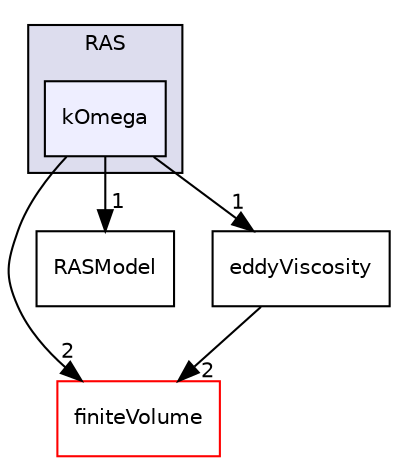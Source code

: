 digraph "src/TurbulenceModels/turbulenceModels/RAS/kOmega" {
  bgcolor=transparent;
  compound=true
  node [ fontsize="10", fontname="Helvetica"];
  edge [ labelfontsize="10", labelfontname="Helvetica"];
  subgraph clusterdir_adfb94148fb30832cafb0debb79458ba {
    graph [ bgcolor="#ddddee", pencolor="black", label="RAS" fontname="Helvetica", fontsize="10", URL="dir_adfb94148fb30832cafb0debb79458ba.html"]
  dir_b789ab196b83def530222ba4d6ce61d2 [shape=box, label="kOmega", style="filled", fillcolor="#eeeeff", pencolor="black", URL="dir_b789ab196b83def530222ba4d6ce61d2.html"];
  }
  dir_9bd15774b555cf7259a6fa18f99fe99b [shape=box label="finiteVolume" color="red" URL="dir_9bd15774b555cf7259a6fa18f99fe99b.html"];
  dir_695988d4b6a6c12df1635b93ccab0d53 [shape=box label="RASModel" URL="dir_695988d4b6a6c12df1635b93ccab0d53.html"];
  dir_2ce9cd11231736fb615d4764f347b0fd [shape=box label="eddyViscosity" URL="dir_2ce9cd11231736fb615d4764f347b0fd.html"];
  dir_b789ab196b83def530222ba4d6ce61d2->dir_9bd15774b555cf7259a6fa18f99fe99b [headlabel="2", labeldistance=1.5 headhref="dir_003173_000898.html"];
  dir_b789ab196b83def530222ba4d6ce61d2->dir_695988d4b6a6c12df1635b93ccab0d53 [headlabel="1", labeldistance=1.5 headhref="dir_003173_003178.html"];
  dir_b789ab196b83def530222ba4d6ce61d2->dir_2ce9cd11231736fb615d4764f347b0fd [headlabel="1", labeldistance=1.5 headhref="dir_003173_003136.html"];
  dir_2ce9cd11231736fb615d4764f347b0fd->dir_9bd15774b555cf7259a6fa18f99fe99b [headlabel="2", labeldistance=1.5 headhref="dir_003136_000898.html"];
}
